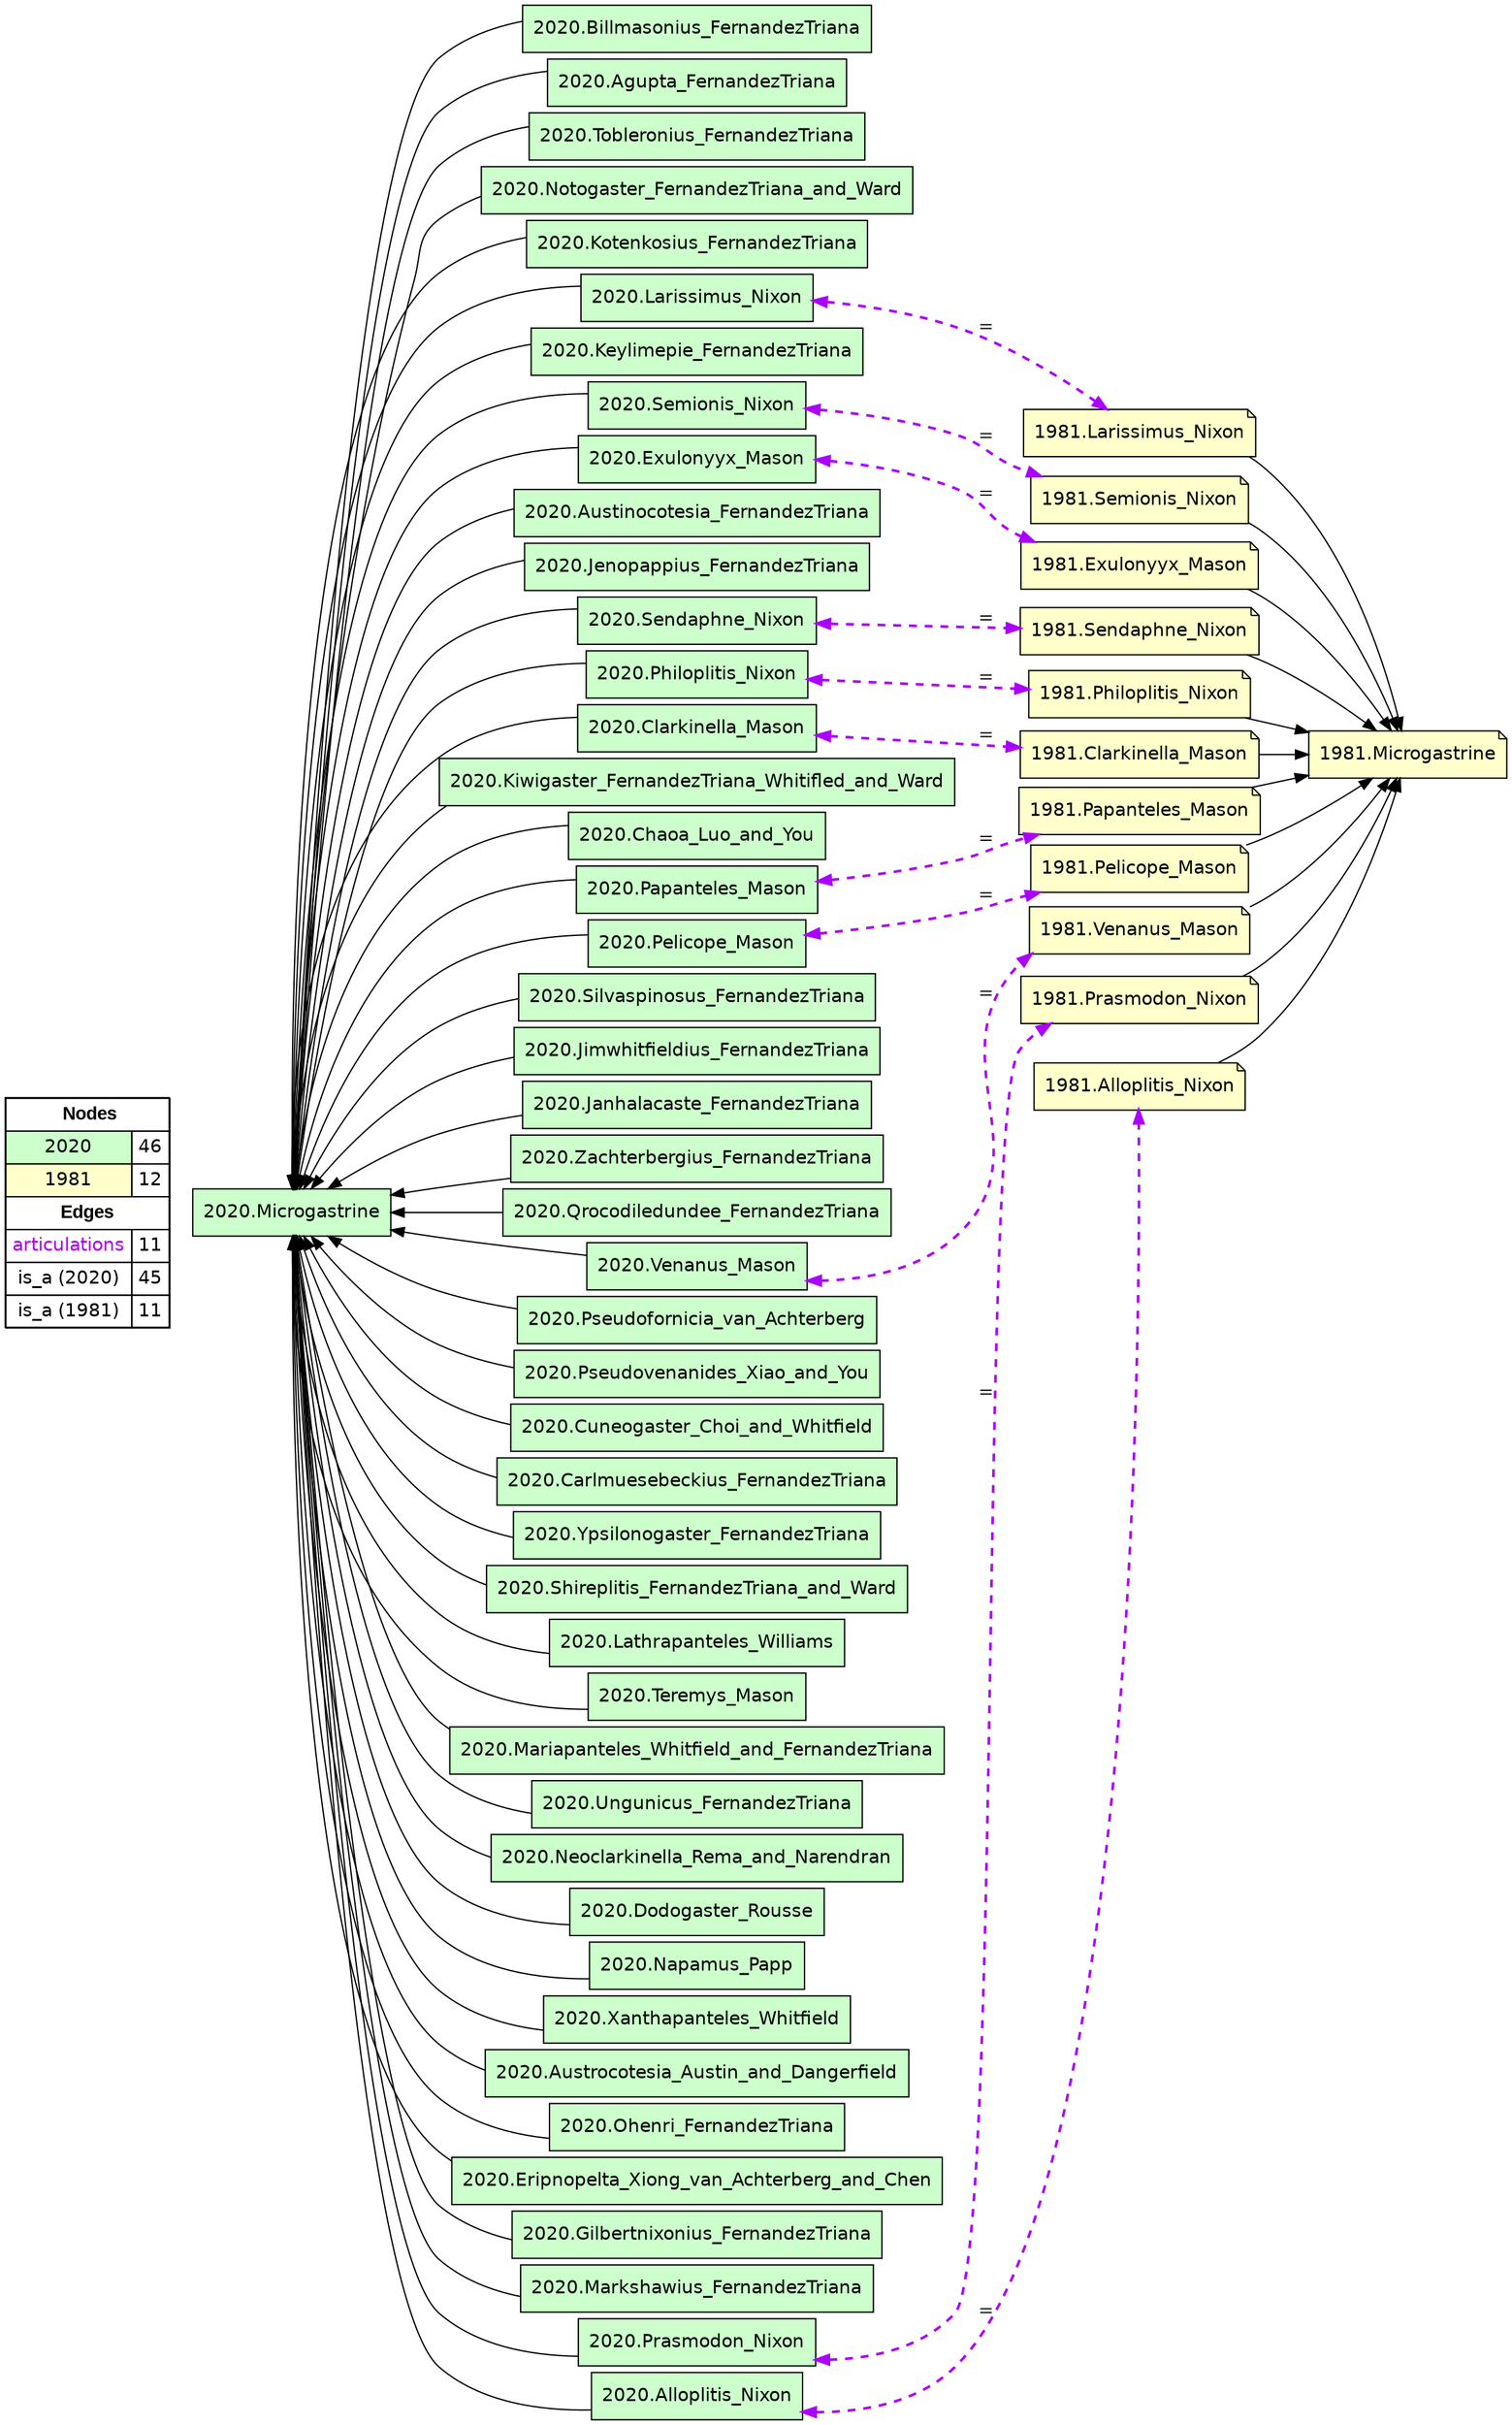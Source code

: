 digraph{
rankdir=LR
node[shape=circle style=filled fillcolor="#FFFFFF"] 
node[shape=box style=filled fillcolor="#CCFFCC" fontname="helvetica"] 
"2020.Billmasonius_FernandezTriana"
"2020.Agupta_FernandezTriana"
"2020.Tobleronius_FernandezTriana"
"2020.Notogaster_FernandezTriana_and_Ward"
"2020.Kotenkosius_FernandezTriana"
"2020.Larissimus_Nixon"
"2020.Keylimepie_FernandezTriana"
"2020.Semionis_Nixon"
"2020.Exulonyyx_Mason"
"2020.Austinocotesia_FernandezTriana"
"2020.Jenopappius_FernandezTriana"
"2020.Sendaphne_Nixon"
"2020.Philoplitis_Nixon"
"2020.Clarkinella_Mason"
"2020.Kiwigaster_FernandezTriana_Whitifled_and_Ward"
"2020.Chaoa_Luo_and_You"
"2020.Papanteles_Mason"
"2020.Pelicope_Mason"
"2020.Silvaspinosus_FernandezTriana"
"2020.Jimwhitfieldius_FernandezTriana"
"2020.Janhalacaste_FernandezTriana"
"2020.Zachterbergius_FernandezTriana"
"2020.Qrocodiledundee_FernandezTriana"
"2020.Venanus_Mason"
"2020.Pseudofornicia_van_Achterberg"
"2020.Pseudovenanides_Xiao_and_You"
"2020.Cuneogaster_Choi_and_Whitfield"
"2020.Carlmuesebeckius_FernandezTriana"
"2020.Ypsilonogaster_FernandezTriana"
"2020.Shireplitis_FernandezTriana_and_Ward"
"2020.Lathrapanteles_Williams"
"2020.Teremys_Mason"
"2020.Mariapanteles_Whitfield_and_FernandezTriana"
"2020.Ungunicus_FernandezTriana"
"2020.Neoclarkinella_Rema_and_Narendran"
"2020.Dodogaster_Rousse"
"2020.Napamus_Papp"
"2020.Microgastrine"
"2020.Xanthapanteles_Whitfield"
"2020.Austrocotesia_Austin_and_Dangerfield"
"2020.Ohenri_FernandezTriana"
"2020.Eripnopelta_Xiong_van_Achterberg_and_Chen"
"2020.Gilbertnixonius_FernandezTriana"
"2020.Markshawius_FernandezTriana"
"2020.Prasmodon_Nixon"
"2020.Alloplitis_Nixon"
node[shape=circle style=filled fillcolor="#FFFFFF"] 
node[shape=note style=filled fillcolor="#FFFFCC" fontname="helvetica"] 
"1981.Clarkinella_Mason"
"1981.Papanteles_Mason"
"1981.Microgastrine"
"1981.Larissimus_Nixon"
"1981.Venanus_Mason"
"1981.Prasmodon_Nixon"
"1981.Philoplitis_Nixon"
"1981.Pelicope_Mason"
"1981.Semionis_Nixon"
"1981.Alloplitis_Nixon"
"1981.Exulonyyx_Mason"
"1981.Sendaphne_Nixon"
edge[style=solid color="#000000" constraint=true penwidth=1 dir=forward]
edge[style=dashed color="#AA00FF" constraint=true penwidth=2 dir=both]
"2020.Venanus_Mason" -> "1981.Venanus_Mason" [label="="]
"2020.Semionis_Nixon" -> "1981.Semionis_Nixon" [label="="]
"2020.Pelicope_Mason" -> "1981.Pelicope_Mason" [label="="]
"2020.Exulonyyx_Mason" -> "1981.Exulonyyx_Mason" [label="="]
"2020.Sendaphne_Nixon" -> "1981.Sendaphne_Nixon" [label="="]
"2020.Philoplitis_Nixon" -> "1981.Philoplitis_Nixon" [label="="]
"2020.Alloplitis_Nixon" -> "1981.Alloplitis_Nixon" [label="="]
"2020.Larissimus_Nixon" -> "1981.Larissimus_Nixon" [label="="]
"2020.Papanteles_Mason" -> "1981.Papanteles_Mason" [label="="]
"2020.Clarkinella_Mason" -> "1981.Clarkinella_Mason" [label="="]
"2020.Prasmodon_Nixon" -> "1981.Prasmodon_Nixon" [label="="]
edge[style=solid color="#000000" constraint=true penwidth=1 dir=forward]
edge[style=solid color="#000000" constraint=true penwidth=1 dir=forward]
"2020.Microgastrine" -> "2020.Papanteles_Mason" [dir=back]
"2020.Microgastrine" -> "2020.Austrocotesia_Austin_and_Dangerfield" [dir=back]
"2020.Microgastrine" -> "2020.Shireplitis_FernandezTriana_and_Ward" [dir=back]
"2020.Microgastrine" -> "2020.Dodogaster_Rousse" [dir=back]
"2020.Microgastrine" -> "2020.Austinocotesia_FernandezTriana" [dir=back]
"2020.Microgastrine" -> "2020.Venanus_Mason" [dir=back]
"2020.Microgastrine" -> "2020.Kiwigaster_FernandezTriana_Whitifled_and_Ward" [dir=back]
"2020.Microgastrine" -> "2020.Zachterbergius_FernandezTriana" [dir=back]
"2020.Microgastrine" -> "2020.Tobleronius_FernandezTriana" [dir=back]
"2020.Microgastrine" -> "2020.Neoclarkinella_Rema_and_Narendran" [dir=back]
"2020.Microgastrine" -> "2020.Jenopappius_FernandezTriana" [dir=back]
"2020.Microgastrine" -> "2020.Markshawius_FernandezTriana" [dir=back]
"2020.Microgastrine" -> "2020.Ohenri_FernandezTriana" [dir=back]
"2020.Microgastrine" -> "2020.Lathrapanteles_Williams" [dir=back]
"2020.Microgastrine" -> "2020.Ypsilonogaster_FernandezTriana" [dir=back]
"2020.Microgastrine" -> "2020.Exulonyyx_Mason" [dir=back]
"2020.Microgastrine" -> "2020.Eripnopelta_Xiong_van_Achterberg_and_Chen" [dir=back]
"2020.Microgastrine" -> "2020.Alloplitis_Nixon" [dir=back]
"2020.Microgastrine" -> "2020.Teremys_Mason" [dir=back]
"2020.Microgastrine" -> "2020.Chaoa_Luo_and_You" [dir=back]
"2020.Microgastrine" -> "2020.Pseudofornicia_van_Achterberg" [dir=back]
"2020.Microgastrine" -> "2020.Pseudovenanides_Xiao_and_You" [dir=back]
"2020.Microgastrine" -> "2020.Pelicope_Mason" [dir=back]
"2020.Microgastrine" -> "2020.Sendaphne_Nixon" [dir=back]
"2020.Microgastrine" -> "2020.Agupta_FernandezTriana" [dir=back]
"2020.Microgastrine" -> "2020.Prasmodon_Nixon" [dir=back]
"2020.Microgastrine" -> "2020.Larissimus_Nixon" [dir=back]
"2020.Microgastrine" -> "2020.Carlmuesebeckius_FernandezTriana" [dir=back]
"2020.Microgastrine" -> "2020.Ungunicus_FernandezTriana" [dir=back]
"2020.Microgastrine" -> "2020.Kotenkosius_FernandezTriana" [dir=back]
"2020.Microgastrine" -> "2020.Keylimepie_FernandezTriana" [dir=back]
"2020.Microgastrine" -> "2020.Cuneogaster_Choi_and_Whitfield" [dir=back]
"2020.Microgastrine" -> "2020.Jimwhitfieldius_FernandezTriana" [dir=back]
"2020.Microgastrine" -> "2020.Clarkinella_Mason" [dir=back]
"2020.Microgastrine" -> "2020.Semionis_Nixon" [dir=back]
"2020.Microgastrine" -> "2020.Silvaspinosus_FernandezTriana" [dir=back]
"2020.Microgastrine" -> "2020.Janhalacaste_FernandezTriana" [dir=back]
"2020.Microgastrine" -> "2020.Notogaster_FernandezTriana_and_Ward" [dir=back]
"2020.Microgastrine" -> "2020.Xanthapanteles_Whitfield" [dir=back]
"2020.Microgastrine" -> "2020.Gilbertnixonius_FernandezTriana" [dir=back]
"2020.Microgastrine" -> "2020.Napamus_Papp" [dir=back]
"2020.Microgastrine" -> "2020.Philoplitis_Nixon" [dir=back]
"2020.Microgastrine" -> "2020.Billmasonius_FernandezTriana" [dir=back]
"2020.Microgastrine" -> "2020.Mariapanteles_Whitfield_and_FernandezTriana" [dir=back]
"2020.Microgastrine" -> "2020.Qrocodiledundee_FernandezTriana" [dir=back]
edge[style=solid color="#000000" constraint=true penwidth=1 dir=forward]
edge[style=solid color="#000000" constraint=true penwidth=1 dir=forward]
"1981.Larissimus_Nixon" -> "1981.Microgastrine"
"1981.Prasmodon_Nixon" -> "1981.Microgastrine"
"1981.Papanteles_Mason" -> "1981.Microgastrine"
"1981.Pelicope_Mason" -> "1981.Microgastrine"
"1981.Alloplitis_Nixon" -> "1981.Microgastrine"
"1981.Philoplitis_Nixon" -> "1981.Microgastrine"
"1981.Semionis_Nixon" -> "1981.Microgastrine"
"1981.Sendaphne_Nixon" -> "1981.Microgastrine"
"1981.Exulonyyx_Mason" -> "1981.Microgastrine"
"1981.Venanus_Mason" -> "1981.Microgastrine"
"1981.Clarkinella_Mason" -> "1981.Microgastrine"
node[shape=box] 
{rank=source Legend [fillcolor= white margin=0 label=< 
 <TABLE BORDER="0" CELLBORDER="1" CELLSPACING="0" CELLPADDING="4"> 
<TR> <TD COLSPAN="2"><font face="Arial Black"> Nodes</font></TD> </TR> 
<TR> 
 <TD bgcolor="#CCFFCC" fontname="helvetica">2020</TD> 
 <TD>46</TD> 
 </TR> 
<TR> 
 <TD bgcolor="#FFFFCC" fontname="helvetica">1981</TD> 
 <TD>12</TD> 
 </TR> 
<TR> <TD COLSPAN="2"><font face = "Arial Black"> Edges </font></TD> </TR> 
<TR> 
 <TD><font color ="#AA00FF">articulations</font></TD><TD>11</TD>
</TR>
<TR> 
 <TD><font color ="#000000">is_a (2020)</font></TD><TD>45</TD>
</TR>
<TR> 
 <TD><font color ="#000000">is_a (1981)</font></TD><TD>11</TD>
</TR>
</TABLE> 
 >] } 
}